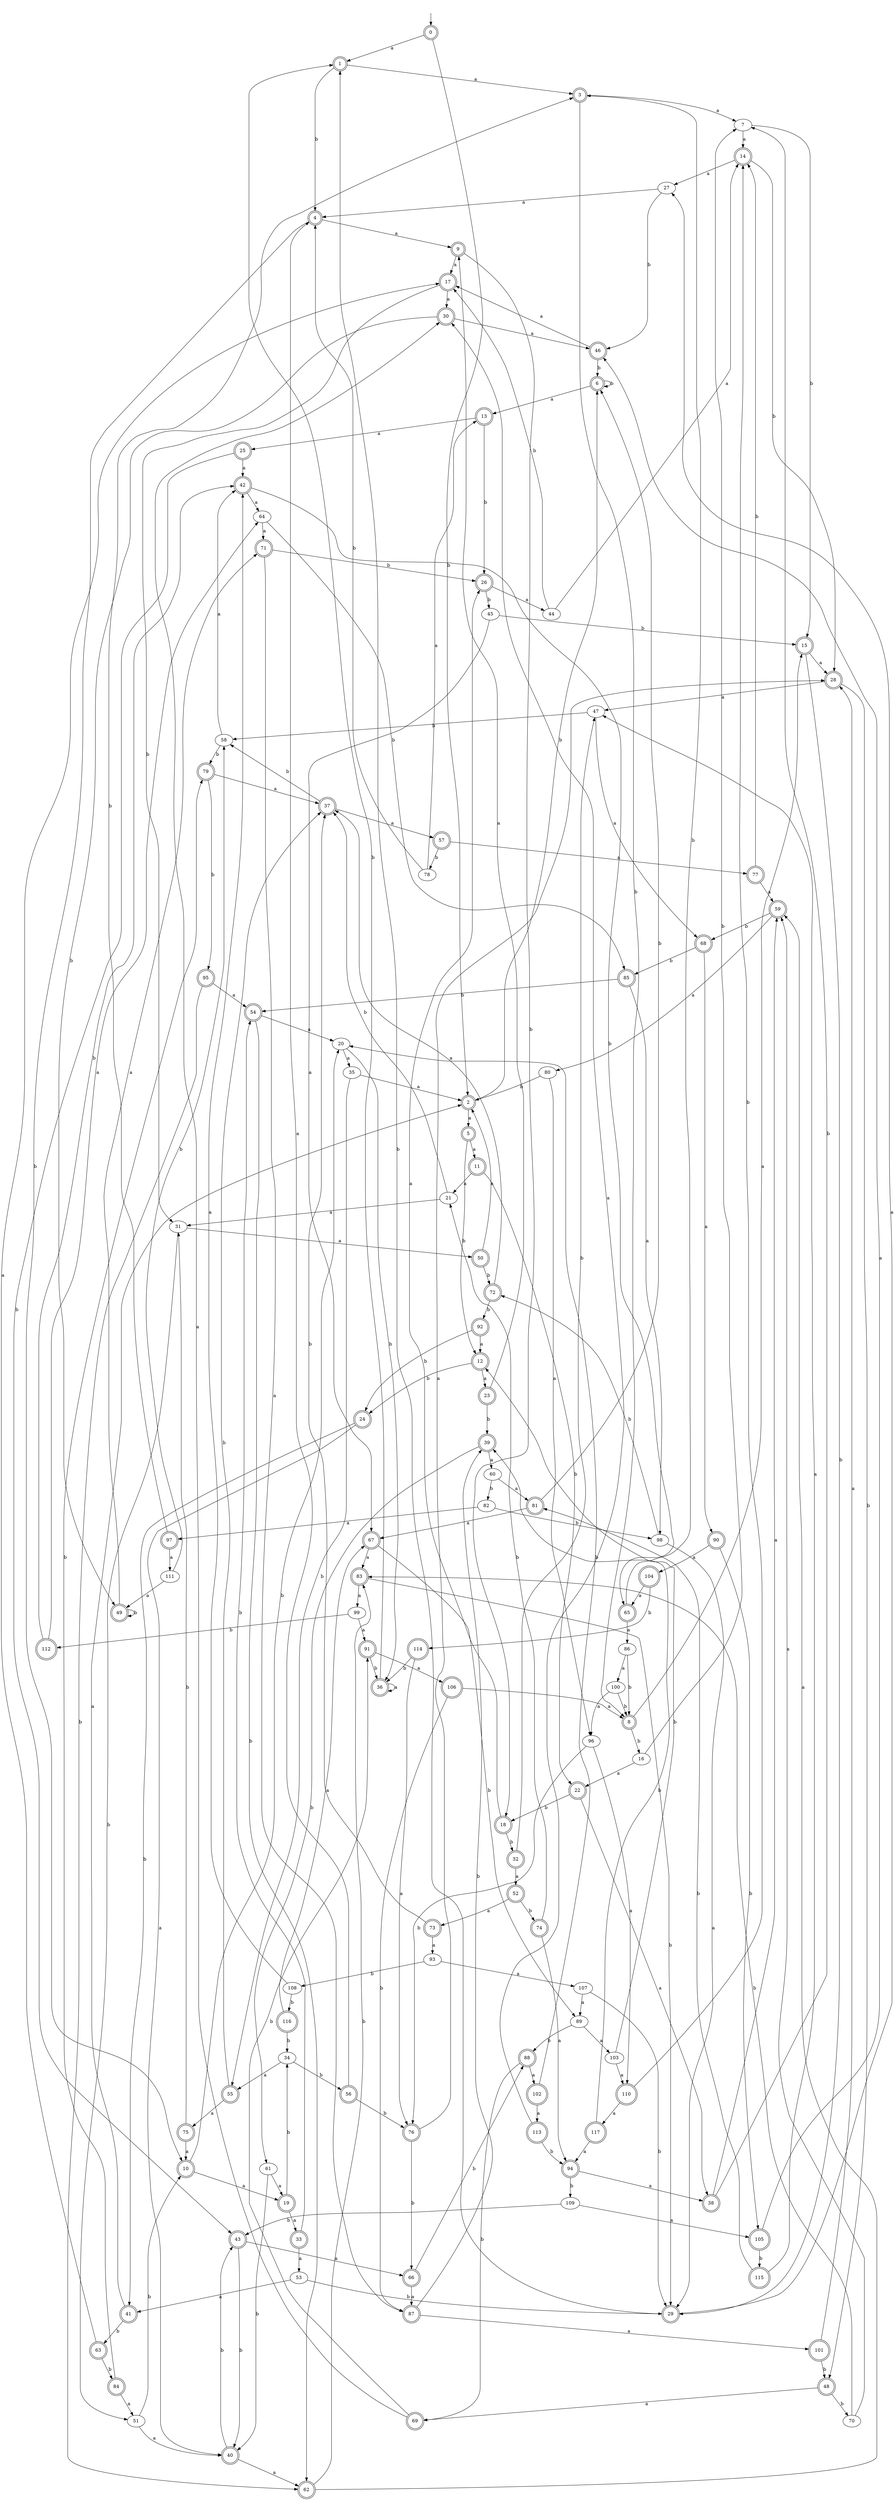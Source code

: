 digraph RandomDFA {
  __start0 [label="", shape=none];
  __start0 -> 0 [label=""];
  0 [shape=circle] [shape=doublecircle]
  0 -> 1 [label="a"]
  0 -> 2 [label="b"]
  1 [shape=doublecircle]
  1 -> 3 [label="a"]
  1 -> 4 [label="b"]
  2 [shape=doublecircle]
  2 -> 5 [label="a"]
  2 -> 6 [label="b"]
  3 [shape=doublecircle]
  3 -> 7 [label="a"]
  3 -> 8 [label="b"]
  4 [shape=doublecircle]
  4 -> 9 [label="a"]
  4 -> 10 [label="b"]
  5 [shape=doublecircle]
  5 -> 11 [label="a"]
  5 -> 12 [label="b"]
  6 [shape=doublecircle]
  6 -> 13 [label="a"]
  6 -> 6 [label="b"]
  7
  7 -> 14 [label="a"]
  7 -> 15 [label="b"]
  8 [shape=doublecircle]
  8 -> 15 [label="a"]
  8 -> 16 [label="b"]
  9 [shape=doublecircle]
  9 -> 17 [label="a"]
  9 -> 18 [label="b"]
  10 [shape=doublecircle]
  10 -> 19 [label="a"]
  10 -> 20 [label="b"]
  11 [shape=doublecircle]
  11 -> 21 [label="a"]
  11 -> 22 [label="b"]
  12 [shape=doublecircle]
  12 -> 23 [label="a"]
  12 -> 24 [label="b"]
  13 [shape=doublecircle]
  13 -> 25 [label="a"]
  13 -> 26 [label="b"]
  14 [shape=doublecircle]
  14 -> 27 [label="a"]
  14 -> 28 [label="b"]
  15 [shape=doublecircle]
  15 -> 28 [label="a"]
  15 -> 29 [label="b"]
  16
  16 -> 22 [label="a"]
  16 -> 7 [label="b"]
  17 [shape=doublecircle]
  17 -> 30 [label="a"]
  17 -> 31 [label="b"]
  18 [shape=doublecircle]
  18 -> 26 [label="a"]
  18 -> 32 [label="b"]
  19 [shape=doublecircle]
  19 -> 33 [label="a"]
  19 -> 34 [label="b"]
  20
  20 -> 35 [label="a"]
  20 -> 36 [label="b"]
  21
  21 -> 31 [label="a"]
  21 -> 37 [label="b"]
  22 [shape=doublecircle]
  22 -> 38 [label="a"]
  22 -> 18 [label="b"]
  23 [shape=doublecircle]
  23 -> 9 [label="a"]
  23 -> 39 [label="b"]
  24 [shape=doublecircle]
  24 -> 40 [label="a"]
  24 -> 41 [label="b"]
  25 [shape=doublecircle]
  25 -> 42 [label="a"]
  25 -> 43 [label="b"]
  26 [shape=doublecircle]
  26 -> 44 [label="a"]
  26 -> 45 [label="b"]
  27
  27 -> 4 [label="a"]
  27 -> 46 [label="b"]
  28 [shape=doublecircle]
  28 -> 47 [label="a"]
  28 -> 48 [label="b"]
  29 [shape=doublecircle]
  29 -> 27 [label="a"]
  29 -> 1 [label="b"]
  30 [shape=doublecircle]
  30 -> 46 [label="a"]
  30 -> 49 [label="b"]
  31
  31 -> 50 [label="a"]
  31 -> 51 [label="b"]
  32 [shape=doublecircle]
  32 -> 52 [label="a"]
  32 -> 47 [label="b"]
  33 [shape=doublecircle]
  33 -> 53 [label="a"]
  33 -> 54 [label="b"]
  34
  34 -> 55 [label="a"]
  34 -> 56 [label="b"]
  35
  35 -> 2 [label="a"]
  35 -> 55 [label="b"]
  36 [shape=doublecircle]
  36 -> 36 [label="a"]
  36 -> 1 [label="b"]
  37 [shape=doublecircle]
  37 -> 57 [label="a"]
  37 -> 58 [label="b"]
  38 [shape=doublecircle]
  38 -> 59 [label="a"]
  38 -> 7 [label="b"]
  39 [shape=doublecircle]
  39 -> 60 [label="a"]
  39 -> 61 [label="b"]
  40 [shape=doublecircle]
  40 -> 62 [label="a"]
  40 -> 43 [label="b"]
  41 [shape=doublecircle]
  41 -> 2 [label="a"]
  41 -> 63 [label="b"]
  42 [shape=doublecircle]
  42 -> 64 [label="a"]
  42 -> 65 [label="b"]
  43 [shape=doublecircle]
  43 -> 66 [label="a"]
  43 -> 40 [label="b"]
  44
  44 -> 14 [label="a"]
  44 -> 17 [label="b"]
  45
  45 -> 67 [label="a"]
  45 -> 15 [label="b"]
  46 [shape=doublecircle]
  46 -> 17 [label="a"]
  46 -> 6 [label="b"]
  47
  47 -> 68 [label="a"]
  47 -> 58 [label="b"]
  48 [shape=doublecircle]
  48 -> 69 [label="a"]
  48 -> 70 [label="b"]
  49 [shape=doublecircle]
  49 -> 71 [label="a"]
  49 -> 49 [label="b"]
  50 [shape=doublecircle]
  50 -> 2 [label="a"]
  50 -> 72 [label="b"]
  51
  51 -> 40 [label="a"]
  51 -> 10 [label="b"]
  52 [shape=doublecircle]
  52 -> 73 [label="a"]
  52 -> 74 [label="b"]
  53
  53 -> 41 [label="a"]
  53 -> 29 [label="b"]
  54 [shape=doublecircle]
  54 -> 20 [label="a"]
  54 -> 62 [label="b"]
  55 [shape=doublecircle]
  55 -> 75 [label="a"]
  55 -> 37 [label="b"]
  56 [shape=doublecircle]
  56 -> 4 [label="a"]
  56 -> 76 [label="b"]
  57 [shape=doublecircle]
  57 -> 77 [label="a"]
  57 -> 78 [label="b"]
  58
  58 -> 42 [label="a"]
  58 -> 79 [label="b"]
  59 [shape=doublecircle]
  59 -> 80 [label="a"]
  59 -> 68 [label="b"]
  60
  60 -> 81 [label="a"]
  60 -> 82 [label="b"]
  61
  61 -> 19 [label="a"]
  61 -> 40 [label="b"]
  62 [shape=doublecircle]
  62 -> 59 [label="a"]
  62 -> 83 [label="b"]
  63 [shape=doublecircle]
  63 -> 17 [label="a"]
  63 -> 84 [label="b"]
  64
  64 -> 71 [label="a"]
  64 -> 85 [label="b"]
  65 [shape=doublecircle]
  65 -> 86 [label="a"]
  65 -> 3 [label="b"]
  66 [shape=doublecircle]
  66 -> 87 [label="a"]
  66 -> 88 [label="b"]
  67 [shape=doublecircle]
  67 -> 83 [label="a"]
  67 -> 89 [label="b"]
  68 [shape=doublecircle]
  68 -> 90 [label="a"]
  68 -> 85 [label="b"]
  69 [shape=doublecircle]
  69 -> 30 [label="a"]
  69 -> 91 [label="b"]
  70
  70 -> 59 [label="a"]
  70 -> 83 [label="b"]
  71 [shape=doublecircle]
  71 -> 87 [label="a"]
  71 -> 26 [label="b"]
  72 [shape=doublecircle]
  72 -> 37 [label="a"]
  72 -> 92 [label="b"]
  73 [shape=doublecircle]
  73 -> 93 [label="a"]
  73 -> 37 [label="b"]
  74 [shape=doublecircle]
  74 -> 94 [label="a"]
  74 -> 21 [label="b"]
  75 [shape=doublecircle]
  75 -> 10 [label="a"]
  75 -> 31 [label="b"]
  76 [shape=doublecircle]
  76 -> 28 [label="a"]
  76 -> 66 [label="b"]
  77 [shape=doublecircle]
  77 -> 59 [label="a"]
  77 -> 14 [label="b"]
  78
  78 -> 13 [label="a"]
  78 -> 4 [label="b"]
  79 [shape=doublecircle]
  79 -> 37 [label="a"]
  79 -> 95 [label="b"]
  80
  80 -> 96 [label="a"]
  80 -> 2 [label="b"]
  81 [shape=doublecircle]
  81 -> 67 [label="a"]
  81 -> 6 [label="b"]
  82
  82 -> 97 [label="a"]
  82 -> 98 [label="b"]
  83 [shape=doublecircle]
  83 -> 99 [label="a"]
  83 -> 29 [label="b"]
  84 [shape=doublecircle]
  84 -> 51 [label="a"]
  84 -> 79 [label="b"]
  85 [shape=doublecircle]
  85 -> 98 [label="a"]
  85 -> 54 [label="b"]
  86
  86 -> 100 [label="a"]
  86 -> 8 [label="b"]
  87 [shape=doublecircle]
  87 -> 101 [label="a"]
  87 -> 39 [label="b"]
  88 [shape=doublecircle]
  88 -> 102 [label="a"]
  88 -> 69 [label="b"]
  89
  89 -> 103 [label="a"]
  89 -> 88 [label="b"]
  90 [shape=doublecircle]
  90 -> 104 [label="a"]
  90 -> 105 [label="b"]
  91 [shape=doublecircle]
  91 -> 106 [label="a"]
  91 -> 36 [label="b"]
  92 [shape=doublecircle]
  92 -> 12 [label="a"]
  92 -> 24 [label="b"]
  93
  93 -> 107 [label="a"]
  93 -> 108 [label="b"]
  94 [shape=doublecircle]
  94 -> 38 [label="a"]
  94 -> 109 [label="b"]
  95 [shape=doublecircle]
  95 -> 54 [label="a"]
  95 -> 62 [label="b"]
  96
  96 -> 110 [label="a"]
  96 -> 76 [label="b"]
  97 [shape=doublecircle]
  97 -> 111 [label="a"]
  97 -> 3 [label="b"]
  98
  98 -> 29 [label="a"]
  98 -> 72 [label="b"]
  99
  99 -> 91 [label="a"]
  99 -> 112 [label="b"]
  100
  100 -> 96 [label="a"]
  100 -> 8 [label="b"]
  101 [shape=doublecircle]
  101 -> 28 [label="a"]
  101 -> 48 [label="b"]
  102 [shape=doublecircle]
  102 -> 113 [label="a"]
  102 -> 20 [label="b"]
  103
  103 -> 110 [label="a"]
  103 -> 12 [label="b"]
  104 [shape=doublecircle]
  104 -> 65 [label="a"]
  104 -> 114 [label="b"]
  105 [shape=doublecircle]
  105 -> 46 [label="a"]
  105 -> 115 [label="b"]
  106 [shape=doublecircle]
  106 -> 8 [label="a"]
  106 -> 87 [label="b"]
  107
  107 -> 89 [label="a"]
  107 -> 29 [label="b"]
  108
  108 -> 42 [label="a"]
  108 -> 116 [label="b"]
  109
  109 -> 105 [label="a"]
  109 -> 43 [label="b"]
  110 [shape=doublecircle]
  110 -> 117 [label="a"]
  110 -> 14 [label="b"]
  111
  111 -> 49 [label="a"]
  111 -> 58 [label="b"]
  112 [shape=doublecircle]
  112 -> 64 [label="a"]
  112 -> 42 [label="b"]
  113 [shape=doublecircle]
  113 -> 30 [label="a"]
  113 -> 94 [label="b"]
  114 [shape=doublecircle]
  114 -> 76 [label="a"]
  114 -> 36 [label="b"]
  115 [shape=doublecircle]
  115 -> 47 [label="a"]
  115 -> 81 [label="b"]
  116 [shape=doublecircle]
  116 -> 67 [label="a"]
  116 -> 34 [label="b"]
  117 [shape=doublecircle]
  117 -> 94 [label="a"]
  117 -> 39 [label="b"]
}
